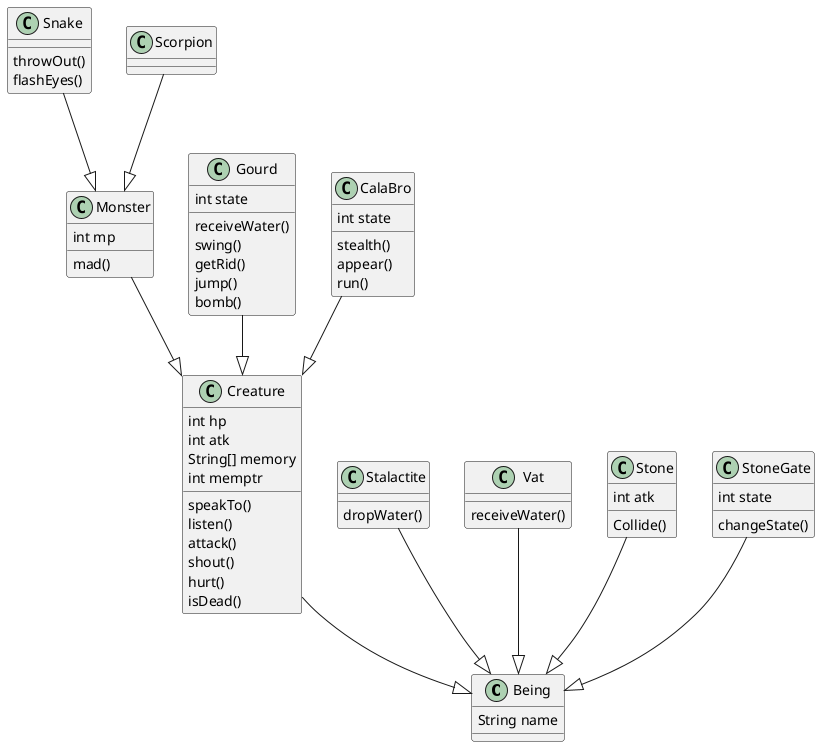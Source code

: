 @startuml Characters
class Being {
    String name
}
class Creature {
    int hp
    int atk
    String[] memory
    int memptr
    speakTo()
    listen()
    attack()
    shout()
    hurt()
    isDead()
}
class Stalactite{
    dropWater()
}
class Vat{
    receiveWater()
}
class Stone{
    int atk
    Collide()
}
class StoneGate{
    int state
    changeState()
}
class Monster{
    int mp 
    mad()
}
class Snake{
    throwOut()
    flashEyes()
}
class Scorpion
class Gourd{
    int state
    receiveWater()
    swing()
    getRid()
    jump()
    bomb()
}
class CalaBro{
    int state
    stealth()
    appear()
    run()
}
Creature --|> Being
Vat --|> Being
Stalactite --|> Being
Stone --|> Being
StoneGate --|> Being
Gourd --|> Creature
CalaBro --|> Creature
Monster --|> Creature
Snake --|> Monster
Scorpion --|>Monster


@enduml